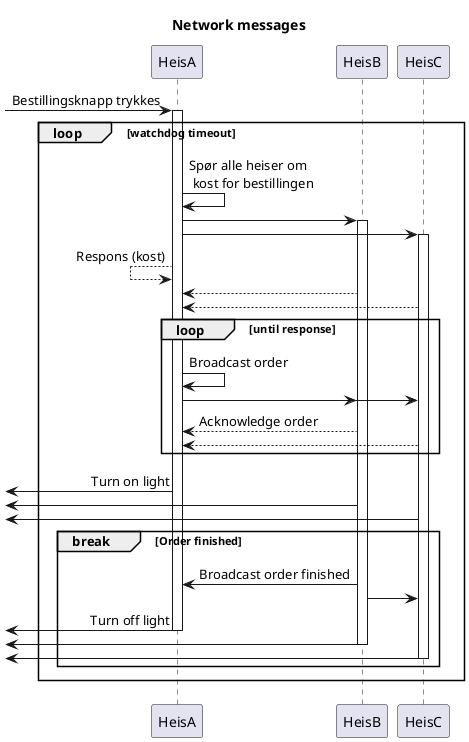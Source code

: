 @startuml Network sequence
!pragma teoz true

title Network messages

participant HeisA as A
participant HeisB as B
participant HeisC as C





 -> A: Bestillingsknapp trykkes
 activate A

loop watchdog timeout

    A -> A: Spør alle heiser om\n kost for bestillingen
    A -> B
    activate B
    A -> C
    activate C

    A <-- A: Respons (kost)
    A <-- B
    A <-- C


    loop until response
    A -> A: Broadcast order
    A -> B
    & A -> C

    A <-- B: Acknowledge order
    A <-- C
    end

    <- A: Turn on light
    <- B
    <- C

    break Order finished
        B -> A: Broadcast order finished
        B -> C
    <- A: Turn off light
    deactivate A
    <- B
        deactivate B
    <- C
        deactivate C

end
end


@enduml
